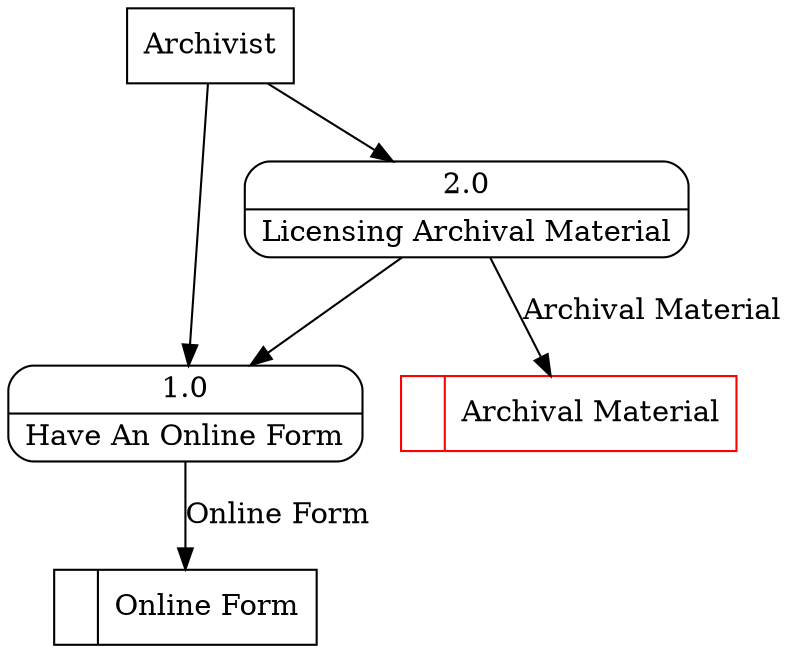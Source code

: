 digraph dfd2{ 
node[shape=record]
200 [label="<f0>  |<f1> Archival Material " color=red];
201 [label="<f0>  |<f1> Online Form " ];
202 [label="Archivist" shape=box];
203 [label="{<f0> 1.0|<f1> Have An Online Form }" shape=Mrecord];
204 [label="{<f0> 2.0|<f1> Licensing Archival Material }" shape=Mrecord];
202 -> 203
202 -> 204
203 -> 201 [label="Online Form"]
204 -> 203
204 -> 200 [label="Archival Material"]
}